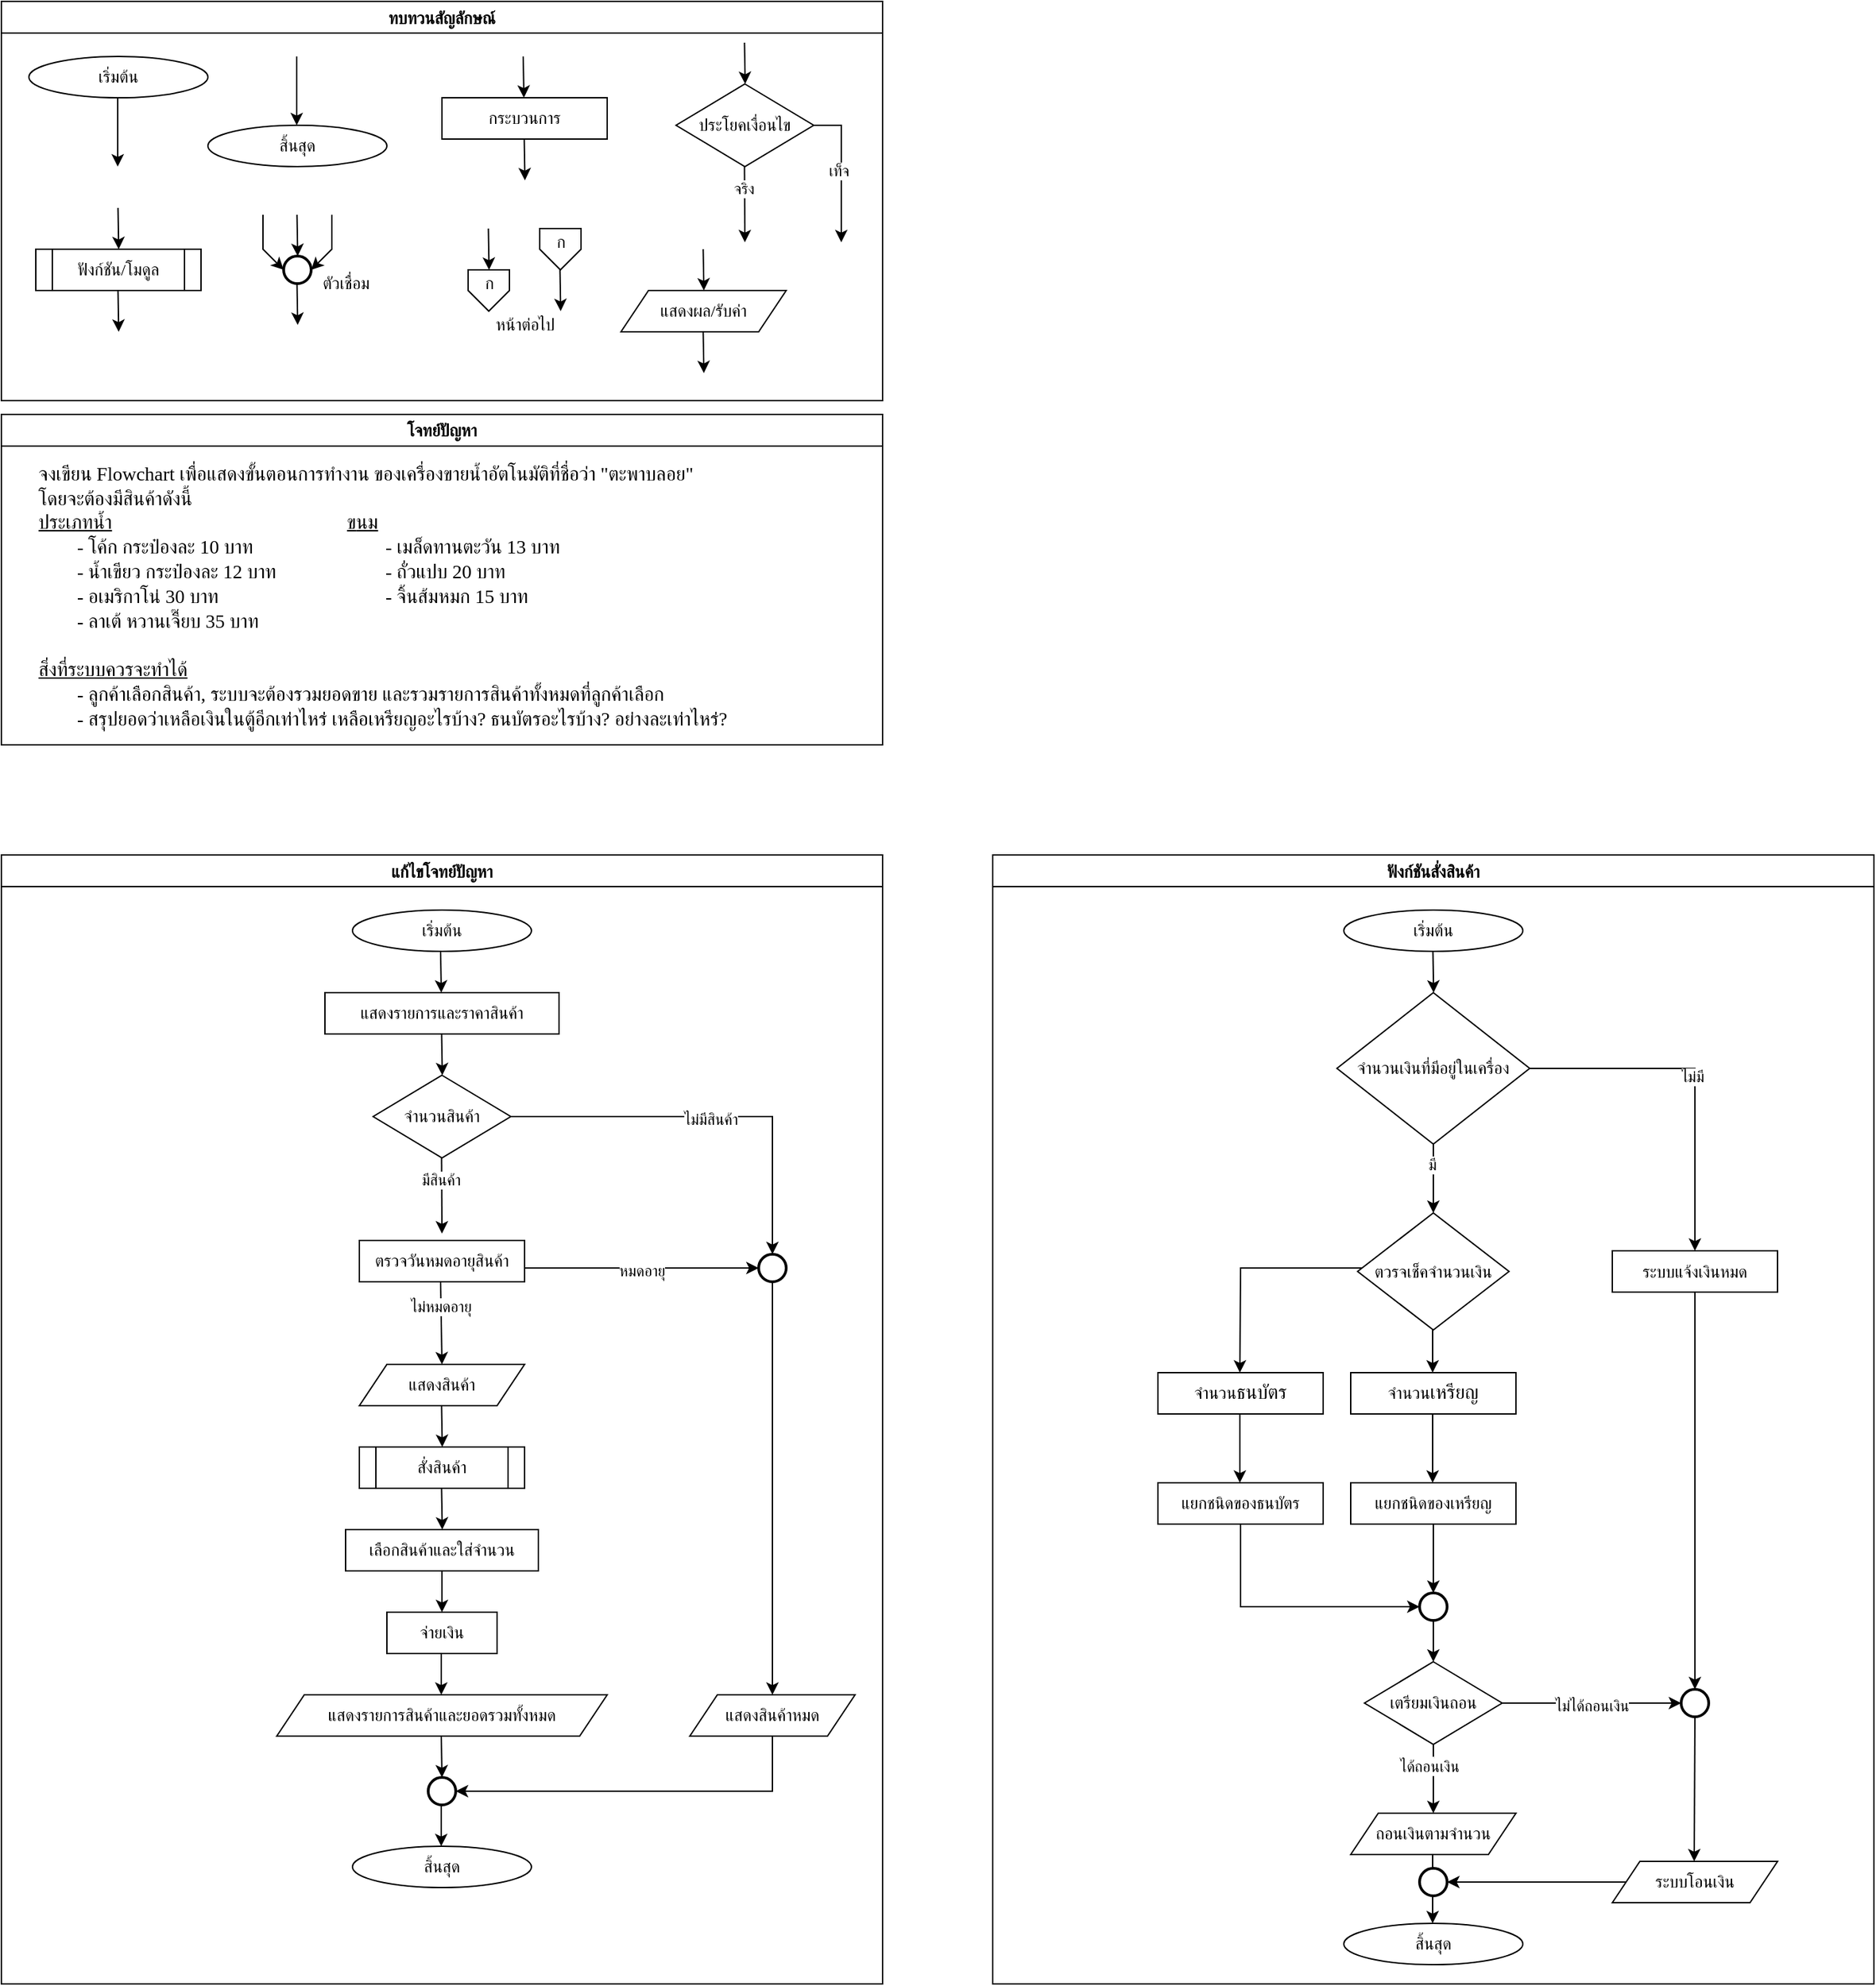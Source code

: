 <mxfile version="28.0.6">
  <diagram name="Page-1" id="gXIk4u6lcVMkyI5oS8Xy">
    <mxGraphModel dx="1342" dy="738" grid="1" gridSize="10" guides="1" tooltips="1" connect="1" arrows="1" fold="1" page="1" pageScale="1" pageWidth="850" pageHeight="1100" math="0" shadow="0">
      <root>
        <mxCell id="0" />
        <mxCell id="1" parent="0" />
        <mxCell id="ktyG6adJuwGK9dDU-hrX-1" value="ทบทวนสัญลักษณ์" style="swimlane;fontFamily=Sarabun;fontSource=https://fonts.googleapis.com/css?family=Sarabun;" vertex="1" parent="1">
          <mxGeometry x="440" y="40" width="640" height="290" as="geometry" />
        </mxCell>
        <mxCell id="ktyG6adJuwGK9dDU-hrX-2" value="&lt;font data-font-src=&quot;https://fonts.googleapis.com/css?family=Sarabun&quot; face=&quot;Sarabun&quot;&gt;เริ่มต้น&lt;/font&gt;" style="ellipse;whiteSpace=wrap;html=1;" vertex="1" parent="ktyG6adJuwGK9dDU-hrX-1">
          <mxGeometry x="20" y="40" width="130" height="30" as="geometry" />
        </mxCell>
        <mxCell id="ktyG6adJuwGK9dDU-hrX-3" value="" style="endArrow=classic;html=1;rounded=0;" edge="1" parent="ktyG6adJuwGK9dDU-hrX-1">
          <mxGeometry width="50" height="50" relative="1" as="geometry">
            <mxPoint x="84.5" y="70" as="sourcePoint" />
            <mxPoint x="84.5" y="120" as="targetPoint" />
          </mxGeometry>
        </mxCell>
        <mxCell id="ktyG6adJuwGK9dDU-hrX-4" value="&lt;font face=&quot;Sarabun&quot;&gt;สิ้นสุด&lt;/font&gt;" style="ellipse;whiteSpace=wrap;html=1;" vertex="1" parent="ktyG6adJuwGK9dDU-hrX-1">
          <mxGeometry x="150" y="90" width="130" height="30" as="geometry" />
        </mxCell>
        <mxCell id="ktyG6adJuwGK9dDU-hrX-5" value="" style="endArrow=classic;html=1;rounded=0;" edge="1" parent="ktyG6adJuwGK9dDU-hrX-1">
          <mxGeometry width="50" height="50" relative="1" as="geometry">
            <mxPoint x="214.5" y="40" as="sourcePoint" />
            <mxPoint x="214.5" y="90" as="targetPoint" />
          </mxGeometry>
        </mxCell>
        <mxCell id="ktyG6adJuwGK9dDU-hrX-6" value="กระบวนการ" style="rounded=0;whiteSpace=wrap;html=1;fontFamily=Sarabun;fontSource=https://fonts.googleapis.com/css?family=Sarabun;" vertex="1" parent="ktyG6adJuwGK9dDU-hrX-1">
          <mxGeometry x="320" y="70" width="120" height="30" as="geometry" />
        </mxCell>
        <mxCell id="ktyG6adJuwGK9dDU-hrX-7" value="" style="endArrow=classic;html=1;rounded=0;" edge="1" parent="ktyG6adJuwGK9dDU-hrX-1">
          <mxGeometry width="50" height="50" relative="1" as="geometry">
            <mxPoint x="379" y="40" as="sourcePoint" />
            <mxPoint x="379.5" y="70" as="targetPoint" />
          </mxGeometry>
        </mxCell>
        <mxCell id="ktyG6adJuwGK9dDU-hrX-8" value="" style="endArrow=classic;html=1;rounded=0;" edge="1" parent="ktyG6adJuwGK9dDU-hrX-1">
          <mxGeometry width="50" height="50" relative="1" as="geometry">
            <mxPoint x="379.75" y="100" as="sourcePoint" />
            <mxPoint x="380.25" y="130" as="targetPoint" />
          </mxGeometry>
        </mxCell>
        <mxCell id="ktyG6adJuwGK9dDU-hrX-9" value="ประโยคเงื่อนไข" style="rhombus;whiteSpace=wrap;html=1;fontFamily=Sarabun;fontSource=https://fonts.googleapis.com/css?family=Sarabun;" vertex="1" parent="ktyG6adJuwGK9dDU-hrX-1">
          <mxGeometry x="490" y="60" width="100" height="60" as="geometry" />
        </mxCell>
        <mxCell id="ktyG6adJuwGK9dDU-hrX-10" value="" style="endArrow=classic;html=1;rounded=0;" edge="1" parent="ktyG6adJuwGK9dDU-hrX-1">
          <mxGeometry width="50" height="50" relative="1" as="geometry">
            <mxPoint x="539.71" y="30" as="sourcePoint" />
            <mxPoint x="540.21" y="60" as="targetPoint" />
          </mxGeometry>
        </mxCell>
        <mxCell id="ktyG6adJuwGK9dDU-hrX-11" value="" style="endArrow=classic;html=1;rounded=0;" edge="1" parent="ktyG6adJuwGK9dDU-hrX-1">
          <mxGeometry width="50" height="50" relative="1" as="geometry">
            <mxPoint x="539.71" y="120" as="sourcePoint" />
            <mxPoint x="540" y="175" as="targetPoint" />
          </mxGeometry>
        </mxCell>
        <mxCell id="ktyG6adJuwGK9dDU-hrX-12" value="จริง" style="edgeLabel;html=1;align=center;verticalAlign=middle;resizable=0;points=[];fontFamily=Sarabun;fontSource=https://fonts.googleapis.com/css?family=Sarabun;" vertex="1" connectable="0" parent="ktyG6adJuwGK9dDU-hrX-11">
          <mxGeometry x="-0.414" y="-1" relative="1" as="geometry">
            <mxPoint as="offset" />
          </mxGeometry>
        </mxCell>
        <mxCell id="ktyG6adJuwGK9dDU-hrX-13" value="" style="endArrow=classic;html=1;rounded=0;exitX=1;exitY=0.5;exitDx=0;exitDy=0;" edge="1" parent="ktyG6adJuwGK9dDU-hrX-1" source="ktyG6adJuwGK9dDU-hrX-9">
          <mxGeometry width="50" height="50" relative="1" as="geometry">
            <mxPoint x="620" y="95" as="sourcePoint" />
            <mxPoint x="610" y="175" as="targetPoint" />
            <Array as="points">
              <mxPoint x="610" y="90" />
            </Array>
          </mxGeometry>
        </mxCell>
        <mxCell id="ktyG6adJuwGK9dDU-hrX-14" value="&lt;font data-font-src=&quot;https://fonts.googleapis.com/css?family=Sarabun&quot; face=&quot;Sarabun&quot;&gt;เท็จ&lt;/font&gt;" style="edgeLabel;html=1;align=center;verticalAlign=middle;resizable=0;points=[];" vertex="1" connectable="0" parent="ktyG6adJuwGK9dDU-hrX-13">
          <mxGeometry x="-0.002" y="-2" relative="1" as="geometry">
            <mxPoint as="offset" />
          </mxGeometry>
        </mxCell>
        <mxCell id="ktyG6adJuwGK9dDU-hrX-15" value="&lt;font data-font-src=&quot;https://fonts.googleapis.com/css?family=Sarabun&quot; face=&quot;Sarabun&quot;&gt;ฟังก์ชัน/โมดูล&lt;/font&gt;" style="shape=process;whiteSpace=wrap;html=1;backgroundOutline=1;" vertex="1" parent="ktyG6adJuwGK9dDU-hrX-1">
          <mxGeometry x="25" y="180" width="120" height="30" as="geometry" />
        </mxCell>
        <mxCell id="ktyG6adJuwGK9dDU-hrX-16" value="" style="endArrow=classic;html=1;rounded=0;" edge="1" parent="ktyG6adJuwGK9dDU-hrX-1">
          <mxGeometry width="50" height="50" relative="1" as="geometry">
            <mxPoint x="84.71" y="150" as="sourcePoint" />
            <mxPoint x="85.21" y="180" as="targetPoint" />
          </mxGeometry>
        </mxCell>
        <mxCell id="ktyG6adJuwGK9dDU-hrX-17" value="" style="endArrow=classic;html=1;rounded=0;" edge="1" parent="ktyG6adJuwGK9dDU-hrX-1">
          <mxGeometry width="50" height="50" relative="1" as="geometry">
            <mxPoint x="84.71" y="210" as="sourcePoint" />
            <mxPoint x="85.21" y="240" as="targetPoint" />
          </mxGeometry>
        </mxCell>
        <mxCell id="ktyG6adJuwGK9dDU-hrX-18" value="" style="strokeWidth=2;html=1;shape=mxgraph.flowchart.start_2;whiteSpace=wrap;" vertex="1" parent="ktyG6adJuwGK9dDU-hrX-1">
          <mxGeometry x="205" y="185" width="20" height="20" as="geometry" />
        </mxCell>
        <mxCell id="ktyG6adJuwGK9dDU-hrX-19" value="" style="endArrow=classic;html=1;rounded=0;" edge="1" parent="ktyG6adJuwGK9dDU-hrX-1">
          <mxGeometry width="50" height="50" relative="1" as="geometry">
            <mxPoint x="214.71" y="155" as="sourcePoint" />
            <mxPoint x="215.21" y="185" as="targetPoint" />
          </mxGeometry>
        </mxCell>
        <mxCell id="ktyG6adJuwGK9dDU-hrX-20" value="" style="endArrow=classic;html=1;rounded=0;entryX=0;entryY=0.5;entryDx=0;entryDy=0;entryPerimeter=0;" edge="1" parent="ktyG6adJuwGK9dDU-hrX-1" target="ktyG6adJuwGK9dDU-hrX-18">
          <mxGeometry width="50" height="50" relative="1" as="geometry">
            <mxPoint x="190.0" y="155" as="sourcePoint" />
            <mxPoint x="190.5" y="185" as="targetPoint" />
            <Array as="points">
              <mxPoint x="190" y="180" />
            </Array>
          </mxGeometry>
        </mxCell>
        <mxCell id="ktyG6adJuwGK9dDU-hrX-21" value="" style="endArrow=classic;html=1;rounded=0;entryX=1;entryY=0.5;entryDx=0;entryDy=0;entryPerimeter=0;" edge="1" parent="ktyG6adJuwGK9dDU-hrX-1" target="ktyG6adJuwGK9dDU-hrX-18">
          <mxGeometry width="50" height="50" relative="1" as="geometry">
            <mxPoint x="240.0" y="155" as="sourcePoint" />
            <mxPoint x="240.5" y="185" as="targetPoint" />
            <Array as="points">
              <mxPoint x="240" y="180" />
            </Array>
          </mxGeometry>
        </mxCell>
        <mxCell id="ktyG6adJuwGK9dDU-hrX-22" value="" style="endArrow=classic;html=1;rounded=0;" edge="1" parent="ktyG6adJuwGK9dDU-hrX-1">
          <mxGeometry width="50" height="50" relative="1" as="geometry">
            <mxPoint x="214.71" y="205" as="sourcePoint" />
            <mxPoint x="215.21" y="235" as="targetPoint" />
          </mxGeometry>
        </mxCell>
        <mxCell id="ktyG6adJuwGK9dDU-hrX-23" value="&lt;font data-font-src=&quot;https://fonts.googleapis.com/css?family=Sarabun&quot; face=&quot;Sarabun&quot;&gt;ตัวเชื่อม&lt;/font&gt;" style="text;html=1;align=center;verticalAlign=middle;resizable=0;points=[];autosize=1;strokeColor=none;fillColor=none;" vertex="1" parent="ktyG6adJuwGK9dDU-hrX-1">
          <mxGeometry x="220" y="190" width="60" height="30" as="geometry" />
        </mxCell>
        <mxCell id="ktyG6adJuwGK9dDU-hrX-24" value="" style="endArrow=classic;html=1;rounded=0;" edge="1" parent="ktyG6adJuwGK9dDU-hrX-1">
          <mxGeometry width="50" height="50" relative="1" as="geometry">
            <mxPoint x="353.71" y="165" as="sourcePoint" />
            <mxPoint x="354.21" y="195" as="targetPoint" />
          </mxGeometry>
        </mxCell>
        <mxCell id="ktyG6adJuwGK9dDU-hrX-25" value="" style="verticalLabelPosition=bottom;verticalAlign=top;html=1;shape=offPageConnector;rounded=0;size=0.5;" vertex="1" parent="ktyG6adJuwGK9dDU-hrX-1">
          <mxGeometry x="339" y="195" width="30" height="30" as="geometry" />
        </mxCell>
        <mxCell id="ktyG6adJuwGK9dDU-hrX-26" value="" style="endArrow=classic;html=1;rounded=0;" edge="1" parent="ktyG6adJuwGK9dDU-hrX-1">
          <mxGeometry width="50" height="50" relative="1" as="geometry">
            <mxPoint x="405.71" y="195" as="sourcePoint" />
            <mxPoint x="406.21" y="225" as="targetPoint" />
          </mxGeometry>
        </mxCell>
        <mxCell id="ktyG6adJuwGK9dDU-hrX-27" value="" style="verticalLabelPosition=bottom;verticalAlign=top;html=1;shape=offPageConnector;rounded=0;size=0.5;" vertex="1" parent="ktyG6adJuwGK9dDU-hrX-1">
          <mxGeometry x="391" y="165" width="30" height="30" as="geometry" />
        </mxCell>
        <mxCell id="ktyG6adJuwGK9dDU-hrX-28" value="หน้าต่อไป" style="text;html=1;align=center;verticalAlign=middle;resizable=0;points=[];autosize=1;strokeColor=none;fillColor=none;fontFamily=Sarabun;fontSource=https://fonts.googleapis.com/css?family=Sarabun;" vertex="1" parent="ktyG6adJuwGK9dDU-hrX-1">
          <mxGeometry x="345" y="220" width="70" height="30" as="geometry" />
        </mxCell>
        <mxCell id="ktyG6adJuwGK9dDU-hrX-29" value="ก" style="text;html=1;align=center;verticalAlign=middle;resizable=0;points=[];autosize=1;strokeColor=none;fillColor=none;fontFamily=Sarabun;fontSource=https://fonts.googleapis.com/css?family=Sarabun;" vertex="1" parent="ktyG6adJuwGK9dDU-hrX-1">
          <mxGeometry x="339" y="190" width="30" height="30" as="geometry" />
        </mxCell>
        <mxCell id="ktyG6adJuwGK9dDU-hrX-30" value="ก" style="text;html=1;align=center;verticalAlign=middle;resizable=0;points=[];autosize=1;strokeColor=none;fillColor=none;fontFamily=Sarabun;fontSource=https://fonts.googleapis.com/css?family=Sarabun;" vertex="1" parent="ktyG6adJuwGK9dDU-hrX-1">
          <mxGeometry x="391" y="160" width="30" height="30" as="geometry" />
        </mxCell>
        <mxCell id="ktyG6adJuwGK9dDU-hrX-31" value="แสดงผล/รับค่า" style="shape=parallelogram;perimeter=parallelogramPerimeter;whiteSpace=wrap;html=1;fixedSize=1;fontFamily=Sarabun;fontSource=https://fonts.googleapis.com/css?family=Sarabun;" vertex="1" parent="ktyG6adJuwGK9dDU-hrX-1">
          <mxGeometry x="450" y="210" width="120" height="30" as="geometry" />
        </mxCell>
        <mxCell id="ktyG6adJuwGK9dDU-hrX-32" value="" style="endArrow=classic;html=1;rounded=0;" edge="1" parent="ktyG6adJuwGK9dDU-hrX-1">
          <mxGeometry width="50" height="50" relative="1" as="geometry">
            <mxPoint x="509.71" y="180" as="sourcePoint" />
            <mxPoint x="510.21" y="210" as="targetPoint" />
          </mxGeometry>
        </mxCell>
        <mxCell id="ktyG6adJuwGK9dDU-hrX-33" value="" style="endArrow=classic;html=1;rounded=0;" edge="1" parent="ktyG6adJuwGK9dDU-hrX-1">
          <mxGeometry width="50" height="50" relative="1" as="geometry">
            <mxPoint x="509.71" y="240" as="sourcePoint" />
            <mxPoint x="510.21" y="270" as="targetPoint" />
          </mxGeometry>
        </mxCell>
        <mxCell id="ktyG6adJuwGK9dDU-hrX-34" value="แก้ไขโจทย์ปัญหา" style="swimlane;fontFamily=Sarabun;fontSource=https://fonts.googleapis.com/css?family=Sarabun;" vertex="1" parent="1">
          <mxGeometry x="440" y="660" width="640" height="820" as="geometry" />
        </mxCell>
        <mxCell id="ktyG6adJuwGK9dDU-hrX-35" value="&lt;font data-font-src=&quot;https://fonts.googleapis.com/css?family=Sarabun&quot; face=&quot;Sarabun&quot;&gt;เริ่มต้น&lt;/font&gt;" style="ellipse;whiteSpace=wrap;html=1;" vertex="1" parent="ktyG6adJuwGK9dDU-hrX-34">
          <mxGeometry x="255" y="40" width="130" height="30" as="geometry" />
        </mxCell>
        <mxCell id="ktyG6adJuwGK9dDU-hrX-36" value="&lt;font face=&quot;Sarabun&quot;&gt;สิ้นสุด&lt;/font&gt;" style="ellipse;whiteSpace=wrap;html=1;" vertex="1" parent="ktyG6adJuwGK9dDU-hrX-34">
          <mxGeometry x="255" y="720" width="130" height="30" as="geometry" />
        </mxCell>
        <mxCell id="ktyG6adJuwGK9dDU-hrX-49" value="แสดงรายการและราคาสินค้า" style="rounded=0;whiteSpace=wrap;html=1;fontFamily=Sarabun;fontSource=https://fonts.googleapis.com/css?family=Sarabun;" vertex="1" parent="ktyG6adJuwGK9dDU-hrX-34">
          <mxGeometry x="235" y="100" width="170" height="30" as="geometry" />
        </mxCell>
        <mxCell id="ktyG6adJuwGK9dDU-hrX-50" value="" style="endArrow=classic;html=1;rounded=0;" edge="1" parent="ktyG6adJuwGK9dDU-hrX-34">
          <mxGeometry width="50" height="50" relative="1" as="geometry">
            <mxPoint x="319" y="70" as="sourcePoint" />
            <mxPoint x="319.5" y="100" as="targetPoint" />
          </mxGeometry>
        </mxCell>
        <mxCell id="ktyG6adJuwGK9dDU-hrX-51" value="" style="endArrow=classic;html=1;rounded=0;" edge="1" parent="ktyG6adJuwGK9dDU-hrX-34">
          <mxGeometry width="50" height="50" relative="1" as="geometry">
            <mxPoint x="319.75" y="130" as="sourcePoint" />
            <mxPoint x="320.25" y="160" as="targetPoint" />
          </mxGeometry>
        </mxCell>
        <mxCell id="ktyG6adJuwGK9dDU-hrX-52" value="จำนวนสินค้า" style="rhombus;whiteSpace=wrap;html=1;fontFamily=Sarabun;fontSource=https://fonts.googleapis.com/css?family=Sarabun;" vertex="1" parent="ktyG6adJuwGK9dDU-hrX-34">
          <mxGeometry x="270" y="160" width="100" height="60" as="geometry" />
        </mxCell>
        <mxCell id="ktyG6adJuwGK9dDU-hrX-54" value="" style="endArrow=classic;html=1;rounded=0;" edge="1" parent="ktyG6adJuwGK9dDU-hrX-34">
          <mxGeometry width="50" height="50" relative="1" as="geometry">
            <mxPoint x="319.71" y="220" as="sourcePoint" />
            <mxPoint x="320" y="275" as="targetPoint" />
          </mxGeometry>
        </mxCell>
        <mxCell id="ktyG6adJuwGK9dDU-hrX-55" value="มีสินค้า" style="edgeLabel;html=1;align=center;verticalAlign=middle;resizable=0;points=[];fontFamily=Sarabun;fontSource=https://fonts.googleapis.com/css?family=Sarabun;" vertex="1" connectable="0" parent="ktyG6adJuwGK9dDU-hrX-54">
          <mxGeometry x="-0.414" y="-1" relative="1" as="geometry">
            <mxPoint as="offset" />
          </mxGeometry>
        </mxCell>
        <mxCell id="ktyG6adJuwGK9dDU-hrX-56" value="" style="endArrow=classic;html=1;rounded=0;exitX=1;exitY=0.5;exitDx=0;exitDy=0;entryX=0.5;entryY=0;entryDx=0;entryDy=0;entryPerimeter=0;" edge="1" parent="ktyG6adJuwGK9dDU-hrX-34" source="ktyG6adJuwGK9dDU-hrX-52" target="ktyG6adJuwGK9dDU-hrX-69">
          <mxGeometry width="50" height="50" relative="1" as="geometry">
            <mxPoint x="400" y="195" as="sourcePoint" />
            <mxPoint x="480" y="370" as="targetPoint" />
            <Array as="points">
              <mxPoint x="390" y="190" />
              <mxPoint x="480" y="190" />
              <mxPoint x="560" y="190" />
            </Array>
          </mxGeometry>
        </mxCell>
        <mxCell id="ktyG6adJuwGK9dDU-hrX-57" value="&lt;font data-font-src=&quot;https://fonts.googleapis.com/css?family=Sarabun&quot; face=&quot;Sarabun&quot;&gt;ไม่มีสินค้า&lt;/font&gt;" style="edgeLabel;html=1;align=center;verticalAlign=middle;resizable=0;points=[];" vertex="1" connectable="0" parent="ktyG6adJuwGK9dDU-hrX-56">
          <mxGeometry x="-0.002" y="-2" relative="1" as="geometry">
            <mxPoint as="offset" />
          </mxGeometry>
        </mxCell>
        <mxCell id="ktyG6adJuwGK9dDU-hrX-60" value="แสดงสินค้าหมด" style="shape=parallelogram;perimeter=parallelogramPerimeter;whiteSpace=wrap;html=1;fixedSize=1;fontFamily=Sarabun;fontSource=https://fonts.googleapis.com/css?family=Sarabun;" vertex="1" parent="ktyG6adJuwGK9dDU-hrX-34">
          <mxGeometry x="500" y="610" width="120" height="30" as="geometry" />
        </mxCell>
        <mxCell id="ktyG6adJuwGK9dDU-hrX-63" value="ตรวจวันหมดอายุสินค้า" style="rounded=0;whiteSpace=wrap;html=1;fontFamily=Sarabun;fontSource=https://fonts.googleapis.com/css?family=Sarabun;" vertex="1" parent="ktyG6adJuwGK9dDU-hrX-34">
          <mxGeometry x="260" y="280" width="120" height="30" as="geometry" />
        </mxCell>
        <mxCell id="ktyG6adJuwGK9dDU-hrX-64" value="แสดงสินค้า" style="shape=parallelogram;perimeter=parallelogramPerimeter;whiteSpace=wrap;html=1;fixedSize=1;fontFamily=Sarabun;fontSource=https://fonts.googleapis.com/css?family=Sarabun;" vertex="1" parent="ktyG6adJuwGK9dDU-hrX-34">
          <mxGeometry x="260" y="370" width="120" height="30" as="geometry" />
        </mxCell>
        <mxCell id="ktyG6adJuwGK9dDU-hrX-65" value="" style="endArrow=classic;html=1;rounded=0;entryX=0.5;entryY=0;entryDx=0;entryDy=0;" edge="1" parent="ktyG6adJuwGK9dDU-hrX-34" target="ktyG6adJuwGK9dDU-hrX-64">
          <mxGeometry width="50" height="50" relative="1" as="geometry">
            <mxPoint x="319" y="310" as="sourcePoint" />
            <mxPoint x="319.29" y="365" as="targetPoint" />
          </mxGeometry>
        </mxCell>
        <mxCell id="ktyG6adJuwGK9dDU-hrX-66" value="ไม่หมดอายุ" style="edgeLabel;html=1;align=center;verticalAlign=middle;resizable=0;points=[];fontFamily=Sarabun;fontSource=https://fonts.googleapis.com/css?family=Sarabun;" vertex="1" connectable="0" parent="ktyG6adJuwGK9dDU-hrX-65">
          <mxGeometry x="-0.414" y="-1" relative="1" as="geometry">
            <mxPoint as="offset" />
          </mxGeometry>
        </mxCell>
        <mxCell id="ktyG6adJuwGK9dDU-hrX-67" value="" style="endArrow=classic;html=1;rounded=0;exitX=1;exitY=0.5;exitDx=0;exitDy=0;entryX=0;entryY=0.5;entryDx=0;entryDy=0;entryPerimeter=0;" edge="1" parent="ktyG6adJuwGK9dDU-hrX-34" target="ktyG6adJuwGK9dDU-hrX-69">
          <mxGeometry width="50" height="50" relative="1" as="geometry">
            <mxPoint x="380" y="300" as="sourcePoint" />
            <mxPoint x="470" y="300" as="targetPoint" />
            <Array as="points">
              <mxPoint x="400" y="300" />
              <mxPoint x="410" y="300" />
            </Array>
          </mxGeometry>
        </mxCell>
        <mxCell id="ktyG6adJuwGK9dDU-hrX-68" value="&lt;font face=&quot;Sarabun&quot;&gt;หมดอายุ&lt;/font&gt;" style="edgeLabel;html=1;align=center;verticalAlign=middle;resizable=0;points=[];" vertex="1" connectable="0" parent="ktyG6adJuwGK9dDU-hrX-67">
          <mxGeometry x="-0.002" y="-2" relative="1" as="geometry">
            <mxPoint as="offset" />
          </mxGeometry>
        </mxCell>
        <mxCell id="ktyG6adJuwGK9dDU-hrX-225" value="" style="edgeStyle=orthogonalEdgeStyle;rounded=0;orthogonalLoop=1;jettySize=auto;html=1;" edge="1" parent="ktyG6adJuwGK9dDU-hrX-34" source="ktyG6adJuwGK9dDU-hrX-69" target="ktyG6adJuwGK9dDU-hrX-60">
          <mxGeometry relative="1" as="geometry" />
        </mxCell>
        <mxCell id="ktyG6adJuwGK9dDU-hrX-69" value="" style="strokeWidth=2;html=1;shape=mxgraph.flowchart.start_2;whiteSpace=wrap;" vertex="1" parent="ktyG6adJuwGK9dDU-hrX-34">
          <mxGeometry x="550" y="290" width="20" height="20" as="geometry" />
        </mxCell>
        <mxCell id="ktyG6adJuwGK9dDU-hrX-75" value="" style="endArrow=classic;html=1;rounded=0;" edge="1" parent="ktyG6adJuwGK9dDU-hrX-34">
          <mxGeometry width="50" height="50" relative="1" as="geometry">
            <mxPoint x="319.71" y="400" as="sourcePoint" />
            <mxPoint x="320.21" y="430" as="targetPoint" />
          </mxGeometry>
        </mxCell>
        <mxCell id="ktyG6adJuwGK9dDU-hrX-76" value="" style="endArrow=classic;html=1;rounded=0;" edge="1" parent="ktyG6adJuwGK9dDU-hrX-34">
          <mxGeometry width="50" height="50" relative="1" as="geometry">
            <mxPoint x="319.71" y="460" as="sourcePoint" />
            <mxPoint x="320.21" y="490" as="targetPoint" />
          </mxGeometry>
        </mxCell>
        <mxCell id="ktyG6adJuwGK9dDU-hrX-74" value="&lt;font data-font-src=&quot;https://fonts.googleapis.com/css?family=Sarabun&quot; face=&quot;Sarabun&quot;&gt;สั่งสินค้า&lt;/font&gt;" style="shape=process;whiteSpace=wrap;html=1;backgroundOutline=1;" vertex="1" parent="ktyG6adJuwGK9dDU-hrX-34">
          <mxGeometry x="260" y="430" width="120" height="30" as="geometry" />
        </mxCell>
        <mxCell id="ktyG6adJuwGK9dDU-hrX-214" value="เลือกสินค้าและใส่จำนวน" style="rounded=0;whiteSpace=wrap;html=1;fontFamily=Sarabun;fontSource=https://fonts.googleapis.com/css?family=Sarabun;" vertex="1" parent="ktyG6adJuwGK9dDU-hrX-34">
          <mxGeometry x="250" y="490" width="140" height="30" as="geometry" />
        </mxCell>
        <mxCell id="ktyG6adJuwGK9dDU-hrX-215" value="จ่ายเงิน" style="rounded=0;whiteSpace=wrap;html=1;fontFamily=Sarabun;fontSource=https://fonts.googleapis.com/css?family=Sarabun;" vertex="1" parent="ktyG6adJuwGK9dDU-hrX-34">
          <mxGeometry x="280" y="550" width="80" height="30" as="geometry" />
        </mxCell>
        <mxCell id="ktyG6adJuwGK9dDU-hrX-216" value="" style="endArrow=classic;html=1;rounded=0;exitX=0.5;exitY=1;exitDx=0;exitDy=0;entryX=0.5;entryY=0;entryDx=0;entryDy=0;" edge="1" parent="ktyG6adJuwGK9dDU-hrX-34" source="ktyG6adJuwGK9dDU-hrX-214" target="ktyG6adJuwGK9dDU-hrX-215">
          <mxGeometry width="50" height="50" relative="1" as="geometry">
            <mxPoint x="340" y="530" as="sourcePoint" />
            <mxPoint x="340.5" y="560" as="targetPoint" />
          </mxGeometry>
        </mxCell>
        <mxCell id="ktyG6adJuwGK9dDU-hrX-217" value="แสดงรายการสินค้าและยอดรวมทั้งหมด" style="shape=parallelogram;perimeter=parallelogramPerimeter;whiteSpace=wrap;html=1;fixedSize=1;fontFamily=Sarabun;fontSource=https://fonts.googleapis.com/css?family=Sarabun;" vertex="1" parent="ktyG6adJuwGK9dDU-hrX-34">
          <mxGeometry x="200" y="610" width="240" height="30" as="geometry" />
        </mxCell>
        <mxCell id="ktyG6adJuwGK9dDU-hrX-218" value="" style="endArrow=classic;html=1;rounded=0;exitX=0.5;exitY=1;exitDx=0;exitDy=0;entryX=0.5;entryY=0;entryDx=0;entryDy=0;" edge="1" parent="ktyG6adJuwGK9dDU-hrX-34">
          <mxGeometry width="50" height="50" relative="1" as="geometry">
            <mxPoint x="319.5" y="580" as="sourcePoint" />
            <mxPoint x="319.5" y="610" as="targetPoint" />
          </mxGeometry>
        </mxCell>
        <mxCell id="ktyG6adJuwGK9dDU-hrX-219" value="" style="endArrow=classic;html=1;rounded=0;exitX=0.5;exitY=1;exitDx=0;exitDy=0;entryX=0.5;entryY=0;entryDx=0;entryDy=0;entryPerimeter=0;" edge="1" parent="ktyG6adJuwGK9dDU-hrX-34" target="ktyG6adJuwGK9dDU-hrX-227">
          <mxGeometry width="50" height="50" relative="1" as="geometry">
            <mxPoint x="319.5" y="640" as="sourcePoint" />
            <mxPoint x="319.5" y="670" as="targetPoint" />
          </mxGeometry>
        </mxCell>
        <mxCell id="ktyG6adJuwGK9dDU-hrX-227" value="" style="strokeWidth=2;html=1;shape=mxgraph.flowchart.start_2;whiteSpace=wrap;" vertex="1" parent="ktyG6adJuwGK9dDU-hrX-34">
          <mxGeometry x="310" y="670" width="20" height="20" as="geometry" />
        </mxCell>
        <mxCell id="ktyG6adJuwGK9dDU-hrX-228" value="" style="endArrow=classic;html=1;rounded=0;exitX=0.5;exitY=1;exitDx=0;exitDy=0;entryX=0.5;entryY=0;entryDx=0;entryDy=0;" edge="1" parent="ktyG6adJuwGK9dDU-hrX-34">
          <mxGeometry width="50" height="50" relative="1" as="geometry">
            <mxPoint x="319.47" y="690" as="sourcePoint" />
            <mxPoint x="319.47" y="720" as="targetPoint" />
          </mxGeometry>
        </mxCell>
        <mxCell id="ktyG6adJuwGK9dDU-hrX-229" value="" style="endArrow=classic;html=1;rounded=0;exitX=0.5;exitY=1;exitDx=0;exitDy=0;entryX=1;entryY=0.5;entryDx=0;entryDy=0;entryPerimeter=0;" edge="1" parent="ktyG6adJuwGK9dDU-hrX-34" source="ktyG6adJuwGK9dDU-hrX-60" target="ktyG6adJuwGK9dDU-hrX-227">
          <mxGeometry width="50" height="50" relative="1" as="geometry">
            <mxPoint x="540" y="660" as="sourcePoint" />
            <mxPoint x="540" y="690" as="targetPoint" />
            <Array as="points">
              <mxPoint x="560" y="680" />
            </Array>
          </mxGeometry>
        </mxCell>
        <mxCell id="ktyG6adJuwGK9dDU-hrX-37" value="&lt;font data-font-src=&quot;https://fonts.googleapis.com/css?family=Sarabun&quot; face=&quot;Sarabun&quot;&gt;โจทย์ปัญหา&lt;/font&gt;" style="swimlane;whiteSpace=wrap;html=1;" vertex="1" parent="1">
          <mxGeometry x="440" y="340" width="640" height="240" as="geometry" />
        </mxCell>
        <mxCell id="ktyG6adJuwGK9dDU-hrX-38" value="&lt;font data-font-src=&quot;https://fonts.googleapis.com/css?family=Sarabun&quot; face=&quot;Sarabun&quot; style=&quot;font-size: 14px;&quot;&gt;จงเขียน Flowchart เพื่อแสดงขั้นตอนการทำงาน ของเครื่องขายน้ำอัตโนมัติที่ชื่อว่า &quot;ตะพาบลอย&quot;&lt;br&gt;โดยจะต้องมีสินค้าดังนี้&lt;br&gt;&lt;u&gt;ประเภทน้ำ&lt;span style=&quot;white-space: pre;&quot;&gt;&#x9;&lt;/span&gt;&lt;span style=&quot;white-space: pre;&quot;&gt;&#x9;&lt;/span&gt;&lt;span style=&quot;white-space: pre;&quot;&gt;&#x9;&lt;/span&gt;&lt;span style=&quot;white-space: pre;&quot;&gt;&#x9;&lt;/span&gt;&lt;span style=&quot;white-space: pre;&quot;&gt;&#x9;&lt;/span&gt;&lt;span style=&quot;white-space: pre;&quot;&gt;&#x9;&lt;span style=&quot;white-space: pre;&quot;&gt;&#x9;&lt;/span&gt;ข&lt;/span&gt;นม&lt;/u&gt;&lt;br&gt;&lt;span style=&quot;white-space: pre;&quot;&gt;&#x9;&lt;/span&gt;- โค้ก กระป๋องละ 10 บาท&lt;span style=&quot;white-space: pre;&quot;&gt;&#x9;&lt;/span&gt;&lt;span style=&quot;white-space: pre;&quot;&gt;&#x9;&lt;/span&gt;&lt;span style=&quot;white-space: pre;&quot;&gt;&#x9;&lt;/span&gt;&lt;span style=&quot;white-space: pre;&quot;&gt;&#x9;&lt;/span&gt;- เมล็ดทานตะวัน 13 บาท&lt;br&gt;&lt;span style=&quot;white-space: pre;&quot;&gt;&#x9;&lt;/span&gt;- น้ำเขียว กระป๋องละ 12 บาท&lt;span style=&quot;white-space: pre;&quot;&gt;&#x9;&lt;/span&gt;&lt;span style=&quot;white-space: pre;&quot;&gt;&#x9;&lt;/span&gt;&lt;span style=&quot;white-space: pre;&quot;&gt;&#x9;&lt;/span&gt;- ถั่วแปบ 20 บาท&lt;br&gt;&lt;span style=&quot;white-space: pre;&quot;&gt;&#x9;&lt;/span&gt;- อเมริกาโน่ 30 บาท&lt;span style=&quot;white-space: pre;&quot;&gt;&#x9;&lt;/span&gt;&lt;span style=&quot;white-space: pre;&quot;&gt;&#x9;&lt;/span&gt;&lt;span style=&quot;white-space: pre;&quot;&gt;&#x9;&lt;/span&gt;&lt;span style=&quot;white-space: pre;&quot;&gt;&#x9;&lt;/span&gt;&lt;span style=&quot;white-space: pre;&quot;&gt;&#x9;&lt;/span&gt;- จิ้นส้มหมก 15 บาท&lt;br&gt;&lt;span style=&quot;white-space: pre;&quot;&gt;&#x9;&lt;/span&gt;- ลาเต้ หวานเจี๊ยบ 35 บาท&lt;span style=&quot;white-space: pre;&quot;&gt;&#x9;&lt;/span&gt;&lt;br&gt;&lt;br&gt;&lt;u&gt;สิ่งที่ระบบควรจะทำได้&lt;/u&gt;&lt;br&gt;&lt;span style=&quot;white-space: pre;&quot;&gt;&#x9;&lt;/span&gt;- ลูกค้าเลือกสินค้า, ระบบจะต้องรวมยอดขาย และรวมรายการสินค้าทั้งหมดที่ลูกค้าเลือก&lt;br&gt;&lt;span style=&quot;white-space: pre;&quot;&gt;&#x9;&lt;/span&gt;- สรุปยอดว่าเหลือเงินในตู้อีกเท่าไหร่ เหลือเหรียญอะไรบ้าง? ธนบัตรอะไรบ้าง? อย่างละเท่าไหร่?&lt;br&gt;&lt;br&gt;&lt;br&gt;&lt;/font&gt;" style="text;html=1;align=left;verticalAlign=middle;resizable=0;points=[];autosize=1;strokeColor=none;fillColor=none;fontSize=14;" vertex="1" parent="ktyG6adJuwGK9dDU-hrX-37">
          <mxGeometry x="25" y="30" width="580" height="240" as="geometry" />
        </mxCell>
        <mxCell id="ktyG6adJuwGK9dDU-hrX-143" value="ฟังก์ชันสั่งสินค้า" style="swimlane;fontFamily=Sarabun;fontSource=https://fonts.googleapis.com/css?family=Sarabun;" vertex="1" parent="1">
          <mxGeometry x="1160" y="660" width="640" height="820" as="geometry" />
        </mxCell>
        <mxCell id="ktyG6adJuwGK9dDU-hrX-145" value="&lt;font face=&quot;Sarabun&quot;&gt;สิ้นสุด&lt;/font&gt;" style="ellipse;whiteSpace=wrap;html=1;" vertex="1" parent="ktyG6adJuwGK9dDU-hrX-143">
          <mxGeometry x="255" y="776" width="130" height="30" as="geometry" />
        </mxCell>
        <mxCell id="ktyG6adJuwGK9dDU-hrX-169" value="จำนวนเงินที่มีอยู่ในเครื่อง" style="rhombus;whiteSpace=wrap;html=1;fontFamily=Sarabun;fontSource=https://fonts.googleapis.com/css?family=Sarabun;" vertex="1" parent="ktyG6adJuwGK9dDU-hrX-143">
          <mxGeometry x="250" y="100" width="140" height="110" as="geometry" />
        </mxCell>
        <mxCell id="ktyG6adJuwGK9dDU-hrX-170" value="" style="endArrow=classic;html=1;rounded=0;" edge="1" parent="ktyG6adJuwGK9dDU-hrX-143">
          <mxGeometry width="50" height="50" relative="1" as="geometry">
            <mxPoint x="319.71" y="70" as="sourcePoint" />
            <mxPoint x="320.21" y="100" as="targetPoint" />
          </mxGeometry>
        </mxCell>
        <mxCell id="ktyG6adJuwGK9dDU-hrX-171" value="" style="endArrow=classic;html=1;rounded=0;exitX=0.5;exitY=1;exitDx=0;exitDy=0;" edge="1" parent="ktyG6adJuwGK9dDU-hrX-143" source="ktyG6adJuwGK9dDU-hrX-169">
          <mxGeometry width="50" height="50" relative="1" as="geometry">
            <mxPoint x="319.5" y="260" as="sourcePoint" />
            <mxPoint x="320" y="260" as="targetPoint" />
          </mxGeometry>
        </mxCell>
        <mxCell id="ktyG6adJuwGK9dDU-hrX-172" value="มี" style="edgeLabel;html=1;align=center;verticalAlign=middle;resizable=0;points=[];fontFamily=Sarabun;fontSource=https://fonts.googleapis.com/css?family=Sarabun;" vertex="1" connectable="0" parent="ktyG6adJuwGK9dDU-hrX-171">
          <mxGeometry x="-0.414" y="-1" relative="1" as="geometry">
            <mxPoint as="offset" />
          </mxGeometry>
        </mxCell>
        <mxCell id="ktyG6adJuwGK9dDU-hrX-173" value="" style="endArrow=classic;html=1;rounded=0;exitX=1;exitY=0.5;exitDx=0;exitDy=0;entryX=0.5;entryY=0;entryDx=0;entryDy=0;" edge="1" parent="ktyG6adJuwGK9dDU-hrX-143" source="ktyG6adJuwGK9dDU-hrX-169" target="ktyG6adJuwGK9dDU-hrX-177">
          <mxGeometry width="50" height="50" relative="1" as="geometry">
            <mxPoint x="395" y="135" as="sourcePoint" />
            <mxPoint x="480" y="260" as="targetPoint" />
            <Array as="points">
              <mxPoint x="510" y="155" />
            </Array>
          </mxGeometry>
        </mxCell>
        <mxCell id="ktyG6adJuwGK9dDU-hrX-174" value="&lt;font data-font-src=&quot;https://fonts.googleapis.com/css?family=Sarabun&quot; face=&quot;Sarabun&quot;&gt;ไม่มี&lt;/font&gt;" style="edgeLabel;html=1;align=center;verticalAlign=middle;resizable=0;points=[];" vertex="1" connectable="0" parent="ktyG6adJuwGK9dDU-hrX-173">
          <mxGeometry x="-0.002" y="-2" relative="1" as="geometry">
            <mxPoint as="offset" />
          </mxGeometry>
        </mxCell>
        <mxCell id="ktyG6adJuwGK9dDU-hrX-177" value="ระบบแจ้งเงินหมด" style="rounded=0;whiteSpace=wrap;html=1;fontFamily=Sarabun;fontSource=https://fonts.googleapis.com/css?family=Sarabun;" vertex="1" parent="ktyG6adJuwGK9dDU-hrX-143">
          <mxGeometry x="450" y="287.5" width="120" height="30" as="geometry" />
        </mxCell>
        <mxCell id="ktyG6adJuwGK9dDU-hrX-178" value="ระบบโอนเงิน" style="shape=parallelogram;perimeter=parallelogramPerimeter;whiteSpace=wrap;html=1;fixedSize=1;fontFamily=Sarabun;fontSource=https://fonts.googleapis.com/css?family=Sarabun;" vertex="1" parent="ktyG6adJuwGK9dDU-hrX-143">
          <mxGeometry x="450" y="731" width="120" height="30" as="geometry" />
        </mxCell>
        <mxCell id="ktyG6adJuwGK9dDU-hrX-179" value="" style="endArrow=classic;html=1;rounded=0;entryX=0.5;entryY=0;entryDx=0;entryDy=0;entryPerimeter=0;" edge="1" parent="ktyG6adJuwGK9dDU-hrX-143" source="ktyG6adJuwGK9dDU-hrX-177" target="ktyG6adJuwGK9dDU-hrX-223">
          <mxGeometry width="50" height="50" relative="1" as="geometry">
            <mxPoint x="510" y="326" as="sourcePoint" />
            <mxPoint x="510" y="601" as="targetPoint" />
          </mxGeometry>
        </mxCell>
        <mxCell id="ktyG6adJuwGK9dDU-hrX-180" value="จำนวน&lt;span style=&quot;font-size: 14px; text-align: left; text-wrap-mode: nowrap;&quot;&gt;เหรียญ&lt;/span&gt;" style="rounded=0;whiteSpace=wrap;html=1;fontFamily=Sarabun;fontSource=https://fonts.googleapis.com/css?family=Sarabun;" vertex="1" parent="ktyG6adJuwGK9dDU-hrX-143">
          <mxGeometry x="260" y="376" width="120" height="30" as="geometry" />
        </mxCell>
        <mxCell id="ktyG6adJuwGK9dDU-hrX-181" value="จำนวน&lt;span style=&quot;font-size: 14px; text-align: left; text-wrap-mode: nowrap;&quot;&gt;ธนบัตร&lt;/span&gt;" style="rounded=0;whiteSpace=wrap;html=1;fontFamily=Sarabun;fontSource=https://fonts.googleapis.com/css?family=Sarabun;" vertex="1" parent="ktyG6adJuwGK9dDU-hrX-143">
          <mxGeometry x="120" y="376" width="120" height="30" as="geometry" />
        </mxCell>
        <mxCell id="ktyG6adJuwGK9dDU-hrX-183" value="" style="endArrow=classic;html=1;rounded=0;entryX=0.5;entryY=0;entryDx=0;entryDy=0;" edge="1" parent="ktyG6adJuwGK9dDU-hrX-143">
          <mxGeometry width="50" height="50" relative="1" as="geometry">
            <mxPoint x="319.5" y="326" as="sourcePoint" />
            <mxPoint x="319.5" y="376" as="targetPoint" />
          </mxGeometry>
        </mxCell>
        <mxCell id="ktyG6adJuwGK9dDU-hrX-184" value="" style="endArrow=classic;html=1;rounded=0;entryX=0.5;entryY=0;entryDx=0;entryDy=0;exitX=0.471;exitY=0.955;exitDx=0;exitDy=0;exitPerimeter=0;" edge="1" parent="ktyG6adJuwGK9dDU-hrX-143" source="ktyG6adJuwGK9dDU-hrX-222">
          <mxGeometry width="50" height="50" relative="1" as="geometry">
            <mxPoint x="260" y="300" as="sourcePoint" />
            <mxPoint x="179.5" y="376" as="targetPoint" />
            <Array as="points">
              <mxPoint x="180" y="300" />
            </Array>
          </mxGeometry>
        </mxCell>
        <mxCell id="ktyG6adJuwGK9dDU-hrX-185" value="แยกชนิดของเหรียญ" style="rounded=0;whiteSpace=wrap;html=1;fontFamily=Sarabun;fontSource=https://fonts.googleapis.com/css?family=Sarabun;" vertex="1" parent="ktyG6adJuwGK9dDU-hrX-143">
          <mxGeometry x="260" y="456" width="120" height="30" as="geometry" />
        </mxCell>
        <mxCell id="ktyG6adJuwGK9dDU-hrX-186" value="แยกชนิดของธนบัตร" style="rounded=0;whiteSpace=wrap;html=1;fontFamily=Sarabun;fontSource=https://fonts.googleapis.com/css?family=Sarabun;" vertex="1" parent="ktyG6adJuwGK9dDU-hrX-143">
          <mxGeometry x="120" y="456" width="120" height="30" as="geometry" />
        </mxCell>
        <mxCell id="ktyG6adJuwGK9dDU-hrX-187" value="" style="endArrow=classic;html=1;rounded=0;entryX=0.5;entryY=0;entryDx=0;entryDy=0;" edge="1" parent="ktyG6adJuwGK9dDU-hrX-143">
          <mxGeometry width="50" height="50" relative="1" as="geometry">
            <mxPoint x="319.5" y="406" as="sourcePoint" />
            <mxPoint x="319.5" y="456" as="targetPoint" />
          </mxGeometry>
        </mxCell>
        <mxCell id="ktyG6adJuwGK9dDU-hrX-188" value="" style="endArrow=classic;html=1;rounded=0;entryX=0.5;entryY=0;entryDx=0;entryDy=0;" edge="1" parent="ktyG6adJuwGK9dDU-hrX-143">
          <mxGeometry width="50" height="50" relative="1" as="geometry">
            <mxPoint x="179.5" y="406" as="sourcePoint" />
            <mxPoint x="179.5" y="456" as="targetPoint" />
          </mxGeometry>
        </mxCell>
        <mxCell id="ktyG6adJuwGK9dDU-hrX-196" value="" style="strokeWidth=2;html=1;shape=mxgraph.flowchart.start_2;whiteSpace=wrap;" vertex="1" parent="ktyG6adJuwGK9dDU-hrX-143">
          <mxGeometry x="310" y="536" width="20" height="20" as="geometry" />
        </mxCell>
        <mxCell id="ktyG6adJuwGK9dDU-hrX-198" value="" style="endArrow=classic;html=1;rounded=0;entryX=0;entryY=0.5;entryDx=0;entryDy=0;entryPerimeter=0;exitX=0.5;exitY=1;exitDx=0;exitDy=0;" edge="1" parent="ktyG6adJuwGK9dDU-hrX-143" target="ktyG6adJuwGK9dDU-hrX-196">
          <mxGeometry width="50" height="50" relative="1" as="geometry">
            <mxPoint x="180" y="486" as="sourcePoint" />
            <mxPoint x="310.5" y="636" as="targetPoint" />
            <Array as="points">
              <mxPoint x="180" y="546" />
            </Array>
          </mxGeometry>
        </mxCell>
        <mxCell id="ktyG6adJuwGK9dDU-hrX-197" value="" style="endArrow=classic;html=1;rounded=0;exitX=0.5;exitY=1;exitDx=0;exitDy=0;entryX=0.5;entryY=0;entryDx=0;entryDy=0;entryPerimeter=0;" edge="1" parent="ktyG6adJuwGK9dDU-hrX-143" source="ktyG6adJuwGK9dDU-hrX-185" target="ktyG6adJuwGK9dDU-hrX-196">
          <mxGeometry width="50" height="50" relative="1" as="geometry">
            <mxPoint x="334.71" y="606" as="sourcePoint" />
            <mxPoint x="335.21" y="636" as="targetPoint" />
          </mxGeometry>
        </mxCell>
        <mxCell id="ktyG6adJuwGK9dDU-hrX-200" value="" style="endArrow=classic;html=1;rounded=0;exitX=0.5;exitY=1;exitDx=0;exitDy=0;exitPerimeter=0;" edge="1" parent="ktyG6adJuwGK9dDU-hrX-143" source="ktyG6adJuwGK9dDU-hrX-196">
          <mxGeometry width="50" height="50" relative="1" as="geometry">
            <mxPoint x="334.71" y="656" as="sourcePoint" />
            <mxPoint x="320" y="586" as="targetPoint" />
            <Array as="points">
              <mxPoint x="320" y="586" />
            </Array>
          </mxGeometry>
        </mxCell>
        <mxCell id="ktyG6adJuwGK9dDU-hrX-204" value="เตรียมเงินถอน" style="rhombus;whiteSpace=wrap;html=1;fontFamily=Sarabun;fontSource=https://fonts.googleapis.com/css?family=Sarabun;" vertex="1" parent="ktyG6adJuwGK9dDU-hrX-143">
          <mxGeometry x="270" y="586" width="100" height="60" as="geometry" />
        </mxCell>
        <mxCell id="ktyG6adJuwGK9dDU-hrX-208" value="" style="endArrow=classic;html=1;rounded=0;exitX=1;exitY=0.5;exitDx=0;exitDy=0;entryX=0;entryY=0.5;entryDx=0;entryDy=0;entryPerimeter=0;" edge="1" parent="ktyG6adJuwGK9dDU-hrX-143" target="ktyG6adJuwGK9dDU-hrX-223">
          <mxGeometry width="50" height="50" relative="1" as="geometry">
            <mxPoint x="370" y="616" as="sourcePoint" />
            <mxPoint x="460" y="616" as="targetPoint" />
            <Array as="points">
              <mxPoint x="380" y="616" />
              <mxPoint x="410" y="616" />
            </Array>
          </mxGeometry>
        </mxCell>
        <mxCell id="ktyG6adJuwGK9dDU-hrX-209" value="&lt;font data-font-src=&quot;https://fonts.googleapis.com/css?family=Sarabun&quot; face=&quot;Sarabun&quot;&gt;ไม่ได้ถอนเงิน&lt;/font&gt;" style="edgeLabel;html=1;align=center;verticalAlign=middle;resizable=0;points=[];" vertex="1" connectable="0" parent="ktyG6adJuwGK9dDU-hrX-208">
          <mxGeometry x="-0.002" y="-2" relative="1" as="geometry">
            <mxPoint as="offset" />
          </mxGeometry>
        </mxCell>
        <mxCell id="ktyG6adJuwGK9dDU-hrX-212" value="ถอนเงินตามจำนวน" style="shape=parallelogram;perimeter=parallelogramPerimeter;whiteSpace=wrap;html=1;fixedSize=1;fontFamily=Sarabun;fontSource=https://fonts.googleapis.com/css?family=Sarabun;" vertex="1" parent="ktyG6adJuwGK9dDU-hrX-143">
          <mxGeometry x="260" y="696" width="120" height="30" as="geometry" />
        </mxCell>
        <mxCell id="ktyG6adJuwGK9dDU-hrX-213" value="" style="endArrow=classic;html=1;rounded=0;entryX=0.5;entryY=0;entryDx=0;entryDy=0;" edge="1" parent="ktyG6adJuwGK9dDU-hrX-143">
          <mxGeometry width="50" height="50" relative="1" as="geometry">
            <mxPoint x="319.5" y="726" as="sourcePoint" />
            <mxPoint x="319.5" y="776" as="targetPoint" />
          </mxGeometry>
        </mxCell>
        <mxCell id="ktyG6adJuwGK9dDU-hrX-205" value="" style="endArrow=classic;html=1;rounded=0;exitX=0.5;exitY=1;exitDx=0;exitDy=0;entryX=0.5;entryY=0;entryDx=0;entryDy=0;" edge="1" parent="ktyG6adJuwGK9dDU-hrX-143" source="ktyG6adJuwGK9dDU-hrX-204" target="ktyG6adJuwGK9dDU-hrX-212">
          <mxGeometry width="50" height="50" relative="1" as="geometry">
            <mxPoint x="560" y="666" as="sourcePoint" />
            <mxPoint x="560" y="696" as="targetPoint" />
          </mxGeometry>
        </mxCell>
        <mxCell id="ktyG6adJuwGK9dDU-hrX-206" value="มี" style="edgeLabel;html=1;align=center;verticalAlign=middle;resizable=0;points=[];fontFamily=Sarabun;fontSource=https://fonts.googleapis.com/css?family=Sarabun;" vertex="1" connectable="0" parent="ktyG6adJuwGK9dDU-hrX-205">
          <mxGeometry x="-0.414" y="-1" relative="1" as="geometry">
            <mxPoint as="offset" />
          </mxGeometry>
        </mxCell>
        <mxCell id="ktyG6adJuwGK9dDU-hrX-207" value="ได้ถอนเงิน" style="edgeLabel;html=1;align=center;verticalAlign=middle;resizable=0;points=[];" vertex="1" connectable="0" parent="ktyG6adJuwGK9dDU-hrX-205">
          <mxGeometry x="-0.36" y="-3" relative="1" as="geometry">
            <mxPoint as="offset" />
          </mxGeometry>
        </mxCell>
        <mxCell id="ktyG6adJuwGK9dDU-hrX-220" value="" style="strokeWidth=2;html=1;shape=mxgraph.flowchart.start_2;whiteSpace=wrap;" vertex="1" parent="ktyG6adJuwGK9dDU-hrX-143">
          <mxGeometry x="310" y="736" width="20" height="20" as="geometry" />
        </mxCell>
        <mxCell id="ktyG6adJuwGK9dDU-hrX-221" value="" style="endArrow=classic;html=1;rounded=0;entryX=1;entryY=0.5;entryDx=0;entryDy=0;entryPerimeter=0;exitX=0;exitY=0.5;exitDx=0;exitDy=0;" edge="1" parent="ktyG6adJuwGK9dDU-hrX-143" source="ktyG6adJuwGK9dDU-hrX-178" target="ktyG6adJuwGK9dDU-hrX-220">
          <mxGeometry width="50" height="50" relative="1" as="geometry">
            <mxPoint x="420" y="740" as="sourcePoint" />
            <mxPoint x="490" y="736" as="targetPoint" />
            <Array as="points">
              <mxPoint x="440" y="746" />
            </Array>
          </mxGeometry>
        </mxCell>
        <mxCell id="ktyG6adJuwGK9dDU-hrX-222" value="ตวรจเช็คจำนวนเงิน" style="rhombus;whiteSpace=wrap;html=1;fontFamily=Sarabun;fontSource=https://fonts.googleapis.com/css?family=Sarabun;direction=south;" vertex="1" parent="ktyG6adJuwGK9dDU-hrX-143">
          <mxGeometry x="265" y="260" width="110" height="85" as="geometry" />
        </mxCell>
        <mxCell id="ktyG6adJuwGK9dDU-hrX-223" value="" style="strokeWidth=2;html=1;shape=mxgraph.flowchart.start_2;whiteSpace=wrap;" vertex="1" parent="ktyG6adJuwGK9dDU-hrX-143">
          <mxGeometry x="500" y="606" width="20" height="20" as="geometry" />
        </mxCell>
        <mxCell id="ktyG6adJuwGK9dDU-hrX-224" value="" style="endArrow=classic;html=1;rounded=0;exitX=0.5;exitY=1;exitDx=0;exitDy=0;entryX=0.5;entryY=0;entryDx=0;entryDy=0;entryPerimeter=0;exitPerimeter=0;" edge="1" parent="ktyG6adJuwGK9dDU-hrX-143" source="ktyG6adJuwGK9dDU-hrX-223">
          <mxGeometry width="50" height="50" relative="1" as="geometry">
            <mxPoint x="509.47" y="681" as="sourcePoint" />
            <mxPoint x="509.47" y="731" as="targetPoint" />
          </mxGeometry>
        </mxCell>
        <mxCell id="ktyG6adJuwGK9dDU-hrX-226" value="&lt;font data-font-src=&quot;https://fonts.googleapis.com/css?family=Sarabun&quot; face=&quot;Sarabun&quot;&gt;เริ่มต้น&lt;/font&gt;" style="ellipse;whiteSpace=wrap;html=1;" vertex="1" parent="ktyG6adJuwGK9dDU-hrX-143">
          <mxGeometry x="255" y="40" width="130" height="30" as="geometry" />
        </mxCell>
      </root>
    </mxGraphModel>
  </diagram>
</mxfile>
